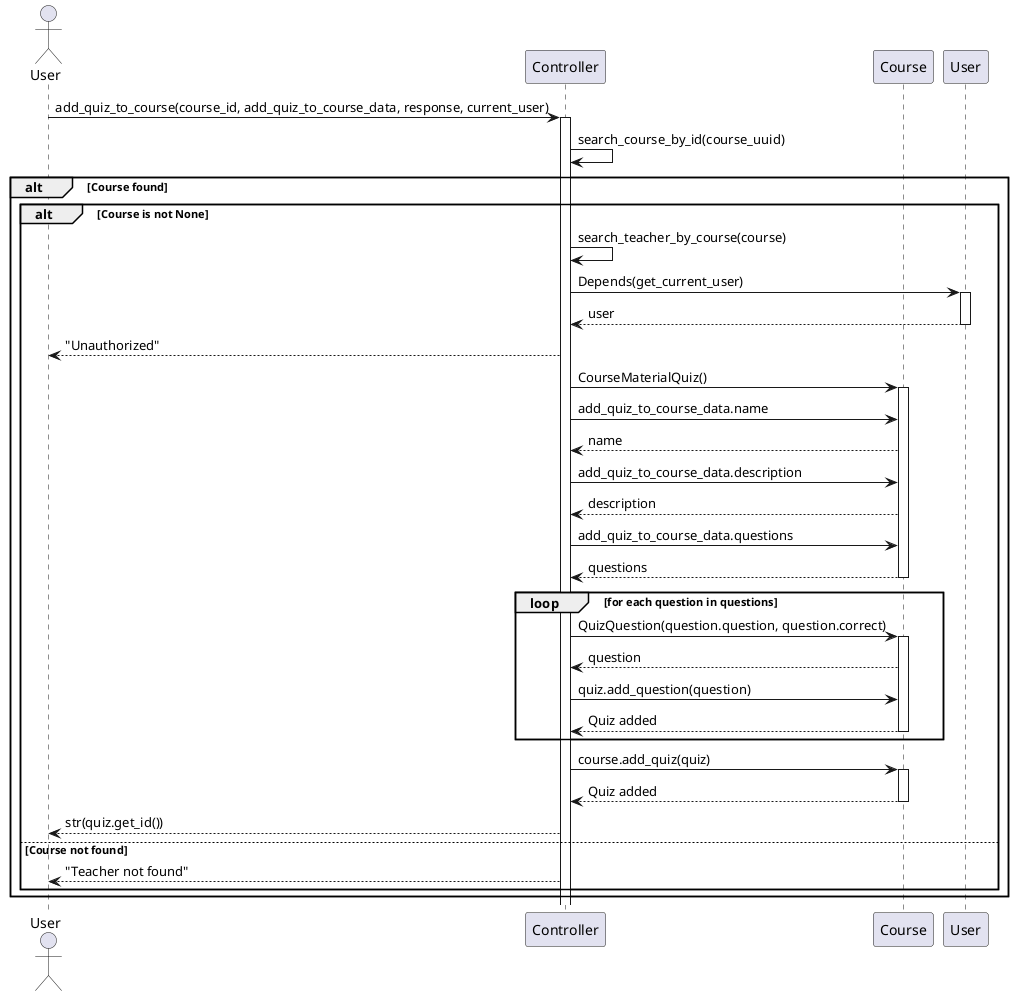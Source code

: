 @startuml

actor User
participant Controller
participant Course
participant "User" as UserClass

User -> Controller: add_quiz_to_course(course_id, add_quiz_to_course_data, response, current_user)
activate Controller


Controller -> Controller: search_course_by_id(course_uuid)

alt Course found
    alt Course is not None
        Controller -> Controller: search_teacher_by_course(course)
        Controller -> UserClass: Depends(get_current_user)
        activate UserClass
        UserClass --> Controller: user
        deactivate UserClass
        Controller --> User: "Unauthorized"
        
        Controller -> Course: CourseMaterialQuiz()
        activate Course
        Controller -> Course: add_quiz_to_course_data.name
        Course --> Controller: name
        Controller -> Course: add_quiz_to_course_data.description
        Course --> Controller: description
        Controller -> Course: add_quiz_to_course_data.questions
        Course --> Controller: questions
        deactivate Course
        loop for each question in questions
            Controller -> Course: QuizQuestion(question.question, question.correct)
            activate Course
            Course --> Controller: question
            Controller -> Course: quiz.add_question(question)
            Course --> Controller: Quiz added
            deactivate Course
        end
        Controller -> Course: course.add_quiz(quiz)
        activate Course
        Course --> Controller: Quiz added
        deactivate Course
        Controller --> User: str(quiz.get_id())
        
    else Course not found
        Controller --> User: "Teacher not found"
    end
end

@enduml